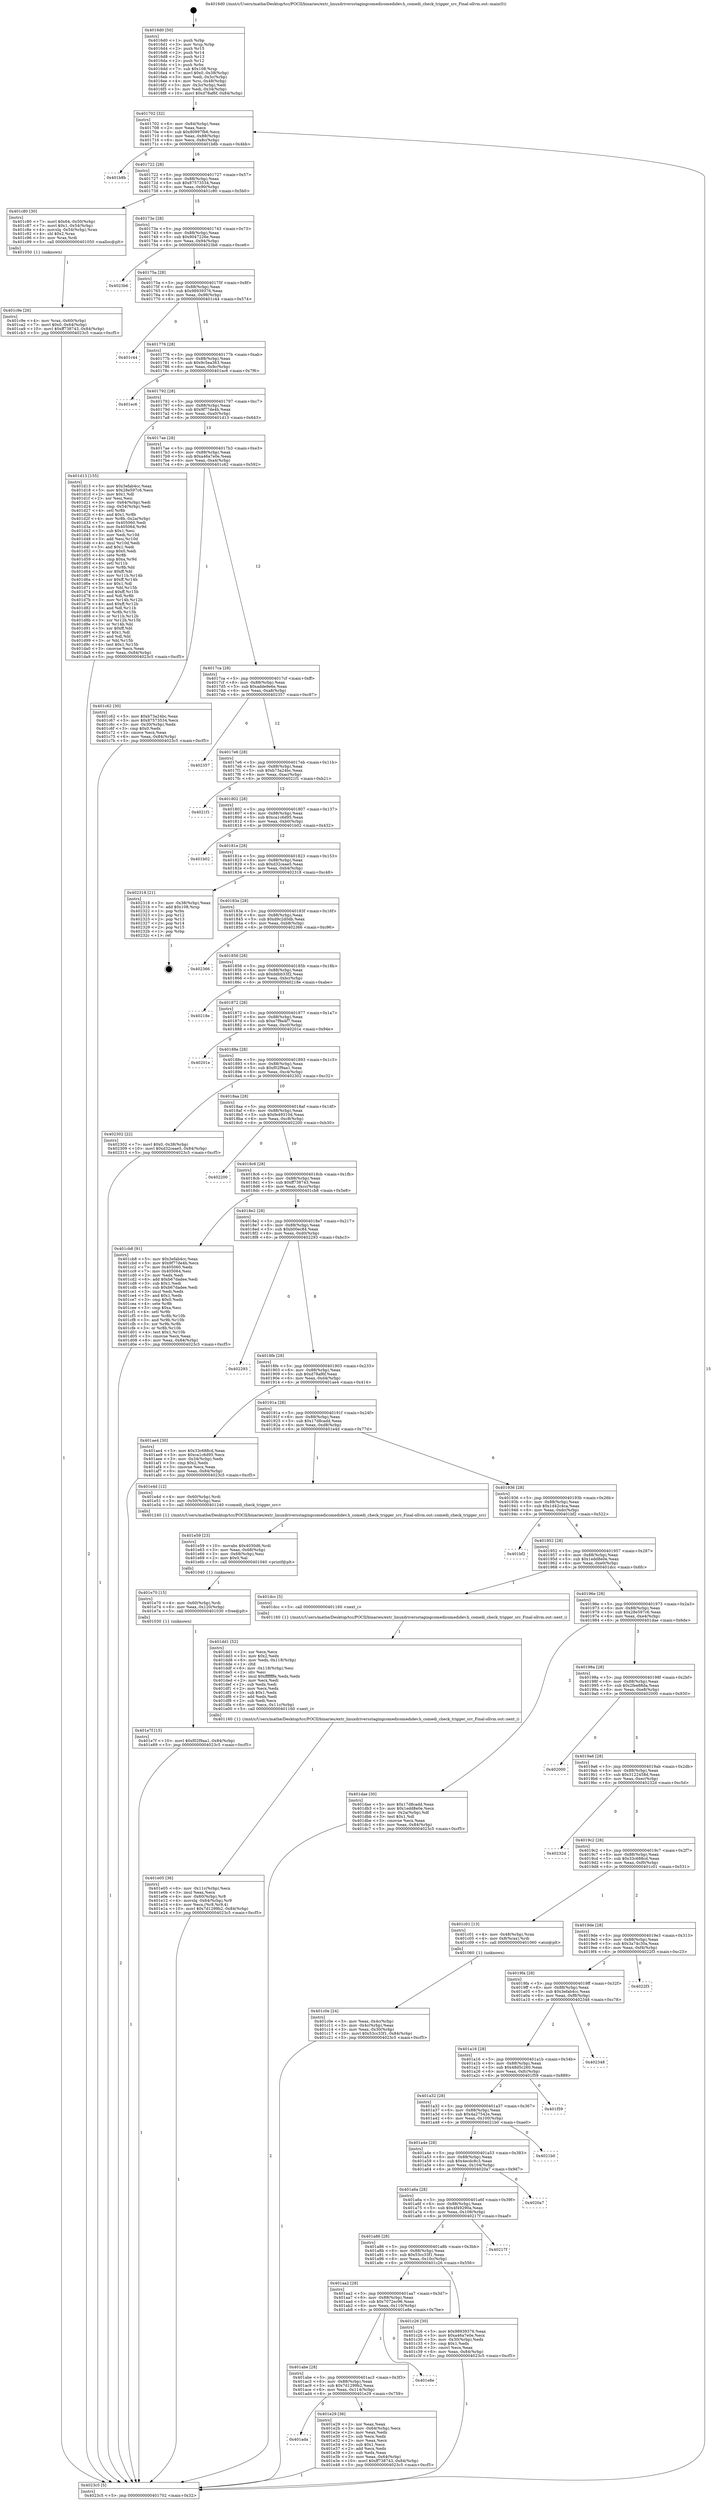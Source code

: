 digraph "0x4016d0" {
  label = "0x4016d0 (/mnt/c/Users/mathe/Desktop/tcc/POCII/binaries/extr_linuxdriversstagingcomedicomedidev.h_comedi_check_trigger_src_Final-ollvm.out::main(0))"
  labelloc = "t"
  node[shape=record]

  Entry [label="",width=0.3,height=0.3,shape=circle,fillcolor=black,style=filled]
  "0x401702" [label="{
     0x401702 [32]\l
     | [instrs]\l
     &nbsp;&nbsp;0x401702 \<+6\>: mov -0x84(%rbp),%eax\l
     &nbsp;&nbsp;0x401708 \<+2\>: mov %eax,%ecx\l
     &nbsp;&nbsp;0x40170a \<+6\>: sub $0x80997fb6,%ecx\l
     &nbsp;&nbsp;0x401710 \<+6\>: mov %eax,-0x88(%rbp)\l
     &nbsp;&nbsp;0x401716 \<+6\>: mov %ecx,-0x8c(%rbp)\l
     &nbsp;&nbsp;0x40171c \<+6\>: je 0000000000401b8b \<main+0x4bb\>\l
  }"]
  "0x401b8b" [label="{
     0x401b8b\l
  }", style=dashed]
  "0x401722" [label="{
     0x401722 [28]\l
     | [instrs]\l
     &nbsp;&nbsp;0x401722 \<+5\>: jmp 0000000000401727 \<main+0x57\>\l
     &nbsp;&nbsp;0x401727 \<+6\>: mov -0x88(%rbp),%eax\l
     &nbsp;&nbsp;0x40172d \<+5\>: sub $0x87573534,%eax\l
     &nbsp;&nbsp;0x401732 \<+6\>: mov %eax,-0x90(%rbp)\l
     &nbsp;&nbsp;0x401738 \<+6\>: je 0000000000401c80 \<main+0x5b0\>\l
  }"]
  Exit [label="",width=0.3,height=0.3,shape=circle,fillcolor=black,style=filled,peripheries=2]
  "0x401c80" [label="{
     0x401c80 [30]\l
     | [instrs]\l
     &nbsp;&nbsp;0x401c80 \<+7\>: movl $0x64,-0x50(%rbp)\l
     &nbsp;&nbsp;0x401c87 \<+7\>: movl $0x1,-0x54(%rbp)\l
     &nbsp;&nbsp;0x401c8e \<+4\>: movslq -0x54(%rbp),%rax\l
     &nbsp;&nbsp;0x401c92 \<+4\>: shl $0x2,%rax\l
     &nbsp;&nbsp;0x401c96 \<+3\>: mov %rax,%rdi\l
     &nbsp;&nbsp;0x401c99 \<+5\>: call 0000000000401050 \<malloc@plt\>\l
     | [calls]\l
     &nbsp;&nbsp;0x401050 \{1\} (unknown)\l
  }"]
  "0x40173e" [label="{
     0x40173e [28]\l
     | [instrs]\l
     &nbsp;&nbsp;0x40173e \<+5\>: jmp 0000000000401743 \<main+0x73\>\l
     &nbsp;&nbsp;0x401743 \<+6\>: mov -0x88(%rbp),%eax\l
     &nbsp;&nbsp;0x401749 \<+5\>: sub $0x9047226e,%eax\l
     &nbsp;&nbsp;0x40174e \<+6\>: mov %eax,-0x94(%rbp)\l
     &nbsp;&nbsp;0x401754 \<+6\>: je 00000000004023b6 \<main+0xce6\>\l
  }"]
  "0x401e7f" [label="{
     0x401e7f [15]\l
     | [instrs]\l
     &nbsp;&nbsp;0x401e7f \<+10\>: movl $0xf02f9aa1,-0x84(%rbp)\l
     &nbsp;&nbsp;0x401e89 \<+5\>: jmp 00000000004023c5 \<main+0xcf5\>\l
  }"]
  "0x4023b6" [label="{
     0x4023b6\l
  }", style=dashed]
  "0x40175a" [label="{
     0x40175a [28]\l
     | [instrs]\l
     &nbsp;&nbsp;0x40175a \<+5\>: jmp 000000000040175f \<main+0x8f\>\l
     &nbsp;&nbsp;0x40175f \<+6\>: mov -0x88(%rbp),%eax\l
     &nbsp;&nbsp;0x401765 \<+5\>: sub $0x98939376,%eax\l
     &nbsp;&nbsp;0x40176a \<+6\>: mov %eax,-0x98(%rbp)\l
     &nbsp;&nbsp;0x401770 \<+6\>: je 0000000000401c44 \<main+0x574\>\l
  }"]
  "0x401e70" [label="{
     0x401e70 [15]\l
     | [instrs]\l
     &nbsp;&nbsp;0x401e70 \<+4\>: mov -0x60(%rbp),%rdi\l
     &nbsp;&nbsp;0x401e74 \<+6\>: mov %eax,-0x120(%rbp)\l
     &nbsp;&nbsp;0x401e7a \<+5\>: call 0000000000401030 \<free@plt\>\l
     | [calls]\l
     &nbsp;&nbsp;0x401030 \{1\} (unknown)\l
  }"]
  "0x401c44" [label="{
     0x401c44\l
  }", style=dashed]
  "0x401776" [label="{
     0x401776 [28]\l
     | [instrs]\l
     &nbsp;&nbsp;0x401776 \<+5\>: jmp 000000000040177b \<main+0xab\>\l
     &nbsp;&nbsp;0x40177b \<+6\>: mov -0x88(%rbp),%eax\l
     &nbsp;&nbsp;0x401781 \<+5\>: sub $0x9c5ea363,%eax\l
     &nbsp;&nbsp;0x401786 \<+6\>: mov %eax,-0x9c(%rbp)\l
     &nbsp;&nbsp;0x40178c \<+6\>: je 0000000000401ec6 \<main+0x7f6\>\l
  }"]
  "0x401e59" [label="{
     0x401e59 [23]\l
     | [instrs]\l
     &nbsp;&nbsp;0x401e59 \<+10\>: movabs $0x4030d6,%rdi\l
     &nbsp;&nbsp;0x401e63 \<+3\>: mov %eax,-0x68(%rbp)\l
     &nbsp;&nbsp;0x401e66 \<+3\>: mov -0x68(%rbp),%esi\l
     &nbsp;&nbsp;0x401e69 \<+2\>: mov $0x0,%al\l
     &nbsp;&nbsp;0x401e6b \<+5\>: call 0000000000401040 \<printf@plt\>\l
     | [calls]\l
     &nbsp;&nbsp;0x401040 \{1\} (unknown)\l
  }"]
  "0x401ec6" [label="{
     0x401ec6\l
  }", style=dashed]
  "0x401792" [label="{
     0x401792 [28]\l
     | [instrs]\l
     &nbsp;&nbsp;0x401792 \<+5\>: jmp 0000000000401797 \<main+0xc7\>\l
     &nbsp;&nbsp;0x401797 \<+6\>: mov -0x88(%rbp),%eax\l
     &nbsp;&nbsp;0x40179d \<+5\>: sub $0x9f77de4b,%eax\l
     &nbsp;&nbsp;0x4017a2 \<+6\>: mov %eax,-0xa0(%rbp)\l
     &nbsp;&nbsp;0x4017a8 \<+6\>: je 0000000000401d13 \<main+0x643\>\l
  }"]
  "0x401ada" [label="{
     0x401ada\l
  }", style=dashed]
  "0x401d13" [label="{
     0x401d13 [155]\l
     | [instrs]\l
     &nbsp;&nbsp;0x401d13 \<+5\>: mov $0x3efab4cc,%eax\l
     &nbsp;&nbsp;0x401d18 \<+5\>: mov $0x28e597c6,%ecx\l
     &nbsp;&nbsp;0x401d1d \<+2\>: mov $0x1,%dl\l
     &nbsp;&nbsp;0x401d1f \<+2\>: xor %esi,%esi\l
     &nbsp;&nbsp;0x401d21 \<+3\>: mov -0x64(%rbp),%edi\l
     &nbsp;&nbsp;0x401d24 \<+3\>: cmp -0x54(%rbp),%edi\l
     &nbsp;&nbsp;0x401d27 \<+4\>: setl %r8b\l
     &nbsp;&nbsp;0x401d2b \<+4\>: and $0x1,%r8b\l
     &nbsp;&nbsp;0x401d2f \<+4\>: mov %r8b,-0x2a(%rbp)\l
     &nbsp;&nbsp;0x401d33 \<+7\>: mov 0x405060,%edi\l
     &nbsp;&nbsp;0x401d3a \<+8\>: mov 0x405064,%r9d\l
     &nbsp;&nbsp;0x401d42 \<+3\>: sub $0x1,%esi\l
     &nbsp;&nbsp;0x401d45 \<+3\>: mov %edi,%r10d\l
     &nbsp;&nbsp;0x401d48 \<+3\>: add %esi,%r10d\l
     &nbsp;&nbsp;0x401d4b \<+4\>: imul %r10d,%edi\l
     &nbsp;&nbsp;0x401d4f \<+3\>: and $0x1,%edi\l
     &nbsp;&nbsp;0x401d52 \<+3\>: cmp $0x0,%edi\l
     &nbsp;&nbsp;0x401d55 \<+4\>: sete %r8b\l
     &nbsp;&nbsp;0x401d59 \<+4\>: cmp $0xa,%r9d\l
     &nbsp;&nbsp;0x401d5d \<+4\>: setl %r11b\l
     &nbsp;&nbsp;0x401d61 \<+3\>: mov %r8b,%bl\l
     &nbsp;&nbsp;0x401d64 \<+3\>: xor $0xff,%bl\l
     &nbsp;&nbsp;0x401d67 \<+3\>: mov %r11b,%r14b\l
     &nbsp;&nbsp;0x401d6a \<+4\>: xor $0xff,%r14b\l
     &nbsp;&nbsp;0x401d6e \<+3\>: xor $0x1,%dl\l
     &nbsp;&nbsp;0x401d71 \<+3\>: mov %bl,%r15b\l
     &nbsp;&nbsp;0x401d74 \<+4\>: and $0xff,%r15b\l
     &nbsp;&nbsp;0x401d78 \<+3\>: and %dl,%r8b\l
     &nbsp;&nbsp;0x401d7b \<+3\>: mov %r14b,%r12b\l
     &nbsp;&nbsp;0x401d7e \<+4\>: and $0xff,%r12b\l
     &nbsp;&nbsp;0x401d82 \<+3\>: and %dl,%r11b\l
     &nbsp;&nbsp;0x401d85 \<+3\>: or %r8b,%r15b\l
     &nbsp;&nbsp;0x401d88 \<+3\>: or %r11b,%r12b\l
     &nbsp;&nbsp;0x401d8b \<+3\>: xor %r12b,%r15b\l
     &nbsp;&nbsp;0x401d8e \<+3\>: or %r14b,%bl\l
     &nbsp;&nbsp;0x401d91 \<+3\>: xor $0xff,%bl\l
     &nbsp;&nbsp;0x401d94 \<+3\>: or $0x1,%dl\l
     &nbsp;&nbsp;0x401d97 \<+2\>: and %dl,%bl\l
     &nbsp;&nbsp;0x401d99 \<+3\>: or %bl,%r15b\l
     &nbsp;&nbsp;0x401d9c \<+4\>: test $0x1,%r15b\l
     &nbsp;&nbsp;0x401da0 \<+3\>: cmovne %ecx,%eax\l
     &nbsp;&nbsp;0x401da3 \<+6\>: mov %eax,-0x84(%rbp)\l
     &nbsp;&nbsp;0x401da9 \<+5\>: jmp 00000000004023c5 \<main+0xcf5\>\l
  }"]
  "0x4017ae" [label="{
     0x4017ae [28]\l
     | [instrs]\l
     &nbsp;&nbsp;0x4017ae \<+5\>: jmp 00000000004017b3 \<main+0xe3\>\l
     &nbsp;&nbsp;0x4017b3 \<+6\>: mov -0x88(%rbp),%eax\l
     &nbsp;&nbsp;0x4017b9 \<+5\>: sub $0xa46a7e0e,%eax\l
     &nbsp;&nbsp;0x4017be \<+6\>: mov %eax,-0xa4(%rbp)\l
     &nbsp;&nbsp;0x4017c4 \<+6\>: je 0000000000401c62 \<main+0x592\>\l
  }"]
  "0x401e29" [label="{
     0x401e29 [36]\l
     | [instrs]\l
     &nbsp;&nbsp;0x401e29 \<+2\>: xor %eax,%eax\l
     &nbsp;&nbsp;0x401e2b \<+3\>: mov -0x64(%rbp),%ecx\l
     &nbsp;&nbsp;0x401e2e \<+2\>: mov %eax,%edx\l
     &nbsp;&nbsp;0x401e30 \<+2\>: sub %ecx,%edx\l
     &nbsp;&nbsp;0x401e32 \<+2\>: mov %eax,%ecx\l
     &nbsp;&nbsp;0x401e34 \<+3\>: sub $0x1,%ecx\l
     &nbsp;&nbsp;0x401e37 \<+2\>: add %ecx,%edx\l
     &nbsp;&nbsp;0x401e39 \<+2\>: sub %edx,%eax\l
     &nbsp;&nbsp;0x401e3b \<+3\>: mov %eax,-0x64(%rbp)\l
     &nbsp;&nbsp;0x401e3e \<+10\>: movl $0xff738743,-0x84(%rbp)\l
     &nbsp;&nbsp;0x401e48 \<+5\>: jmp 00000000004023c5 \<main+0xcf5\>\l
  }"]
  "0x401c62" [label="{
     0x401c62 [30]\l
     | [instrs]\l
     &nbsp;&nbsp;0x401c62 \<+5\>: mov $0xb73a24bc,%eax\l
     &nbsp;&nbsp;0x401c67 \<+5\>: mov $0x87573534,%ecx\l
     &nbsp;&nbsp;0x401c6c \<+3\>: mov -0x30(%rbp),%edx\l
     &nbsp;&nbsp;0x401c6f \<+3\>: cmp $0x0,%edx\l
     &nbsp;&nbsp;0x401c72 \<+3\>: cmove %ecx,%eax\l
     &nbsp;&nbsp;0x401c75 \<+6\>: mov %eax,-0x84(%rbp)\l
     &nbsp;&nbsp;0x401c7b \<+5\>: jmp 00000000004023c5 \<main+0xcf5\>\l
  }"]
  "0x4017ca" [label="{
     0x4017ca [28]\l
     | [instrs]\l
     &nbsp;&nbsp;0x4017ca \<+5\>: jmp 00000000004017cf \<main+0xff\>\l
     &nbsp;&nbsp;0x4017cf \<+6\>: mov -0x88(%rbp),%eax\l
     &nbsp;&nbsp;0x4017d5 \<+5\>: sub $0xadde9e6e,%eax\l
     &nbsp;&nbsp;0x4017da \<+6\>: mov %eax,-0xa8(%rbp)\l
     &nbsp;&nbsp;0x4017e0 \<+6\>: je 0000000000402357 \<main+0xc87\>\l
  }"]
  "0x401abe" [label="{
     0x401abe [28]\l
     | [instrs]\l
     &nbsp;&nbsp;0x401abe \<+5\>: jmp 0000000000401ac3 \<main+0x3f3\>\l
     &nbsp;&nbsp;0x401ac3 \<+6\>: mov -0x88(%rbp),%eax\l
     &nbsp;&nbsp;0x401ac9 \<+5\>: sub $0x7d1299b2,%eax\l
     &nbsp;&nbsp;0x401ace \<+6\>: mov %eax,-0x114(%rbp)\l
     &nbsp;&nbsp;0x401ad4 \<+6\>: je 0000000000401e29 \<main+0x759\>\l
  }"]
  "0x402357" [label="{
     0x402357\l
  }", style=dashed]
  "0x4017e6" [label="{
     0x4017e6 [28]\l
     | [instrs]\l
     &nbsp;&nbsp;0x4017e6 \<+5\>: jmp 00000000004017eb \<main+0x11b\>\l
     &nbsp;&nbsp;0x4017eb \<+6\>: mov -0x88(%rbp),%eax\l
     &nbsp;&nbsp;0x4017f1 \<+5\>: sub $0xb73a24bc,%eax\l
     &nbsp;&nbsp;0x4017f6 \<+6\>: mov %eax,-0xac(%rbp)\l
     &nbsp;&nbsp;0x4017fc \<+6\>: je 00000000004021f1 \<main+0xb21\>\l
  }"]
  "0x401e8e" [label="{
     0x401e8e\l
  }", style=dashed]
  "0x4021f1" [label="{
     0x4021f1\l
  }", style=dashed]
  "0x401802" [label="{
     0x401802 [28]\l
     | [instrs]\l
     &nbsp;&nbsp;0x401802 \<+5\>: jmp 0000000000401807 \<main+0x137\>\l
     &nbsp;&nbsp;0x401807 \<+6\>: mov -0x88(%rbp),%eax\l
     &nbsp;&nbsp;0x40180d \<+5\>: sub $0xca1c6d95,%eax\l
     &nbsp;&nbsp;0x401812 \<+6\>: mov %eax,-0xb0(%rbp)\l
     &nbsp;&nbsp;0x401818 \<+6\>: je 0000000000401b02 \<main+0x432\>\l
  }"]
  "0x401e05" [label="{
     0x401e05 [36]\l
     | [instrs]\l
     &nbsp;&nbsp;0x401e05 \<+6\>: mov -0x11c(%rbp),%ecx\l
     &nbsp;&nbsp;0x401e0b \<+3\>: imul %eax,%ecx\l
     &nbsp;&nbsp;0x401e0e \<+4\>: mov -0x60(%rbp),%r8\l
     &nbsp;&nbsp;0x401e12 \<+4\>: movslq -0x64(%rbp),%r9\l
     &nbsp;&nbsp;0x401e16 \<+4\>: mov %ecx,(%r8,%r9,4)\l
     &nbsp;&nbsp;0x401e1a \<+10\>: movl $0x7d1299b2,-0x84(%rbp)\l
     &nbsp;&nbsp;0x401e24 \<+5\>: jmp 00000000004023c5 \<main+0xcf5\>\l
  }"]
  "0x401b02" [label="{
     0x401b02\l
  }", style=dashed]
  "0x40181e" [label="{
     0x40181e [28]\l
     | [instrs]\l
     &nbsp;&nbsp;0x40181e \<+5\>: jmp 0000000000401823 \<main+0x153\>\l
     &nbsp;&nbsp;0x401823 \<+6\>: mov -0x88(%rbp),%eax\l
     &nbsp;&nbsp;0x401829 \<+5\>: sub $0xd32ceae5,%eax\l
     &nbsp;&nbsp;0x40182e \<+6\>: mov %eax,-0xb4(%rbp)\l
     &nbsp;&nbsp;0x401834 \<+6\>: je 0000000000402318 \<main+0xc48\>\l
  }"]
  "0x401dd1" [label="{
     0x401dd1 [52]\l
     | [instrs]\l
     &nbsp;&nbsp;0x401dd1 \<+2\>: xor %ecx,%ecx\l
     &nbsp;&nbsp;0x401dd3 \<+5\>: mov $0x2,%edx\l
     &nbsp;&nbsp;0x401dd8 \<+6\>: mov %edx,-0x118(%rbp)\l
     &nbsp;&nbsp;0x401dde \<+1\>: cltd\l
     &nbsp;&nbsp;0x401ddf \<+6\>: mov -0x118(%rbp),%esi\l
     &nbsp;&nbsp;0x401de5 \<+2\>: idiv %esi\l
     &nbsp;&nbsp;0x401de7 \<+6\>: imul $0xfffffffe,%edx,%edx\l
     &nbsp;&nbsp;0x401ded \<+2\>: mov %ecx,%edi\l
     &nbsp;&nbsp;0x401def \<+2\>: sub %edx,%edi\l
     &nbsp;&nbsp;0x401df1 \<+2\>: mov %ecx,%edx\l
     &nbsp;&nbsp;0x401df3 \<+3\>: sub $0x1,%edx\l
     &nbsp;&nbsp;0x401df6 \<+2\>: add %edx,%edi\l
     &nbsp;&nbsp;0x401df8 \<+2\>: sub %edi,%ecx\l
     &nbsp;&nbsp;0x401dfa \<+6\>: mov %ecx,-0x11c(%rbp)\l
     &nbsp;&nbsp;0x401e00 \<+5\>: call 0000000000401160 \<next_i\>\l
     | [calls]\l
     &nbsp;&nbsp;0x401160 \{1\} (/mnt/c/Users/mathe/Desktop/tcc/POCII/binaries/extr_linuxdriversstagingcomedicomedidev.h_comedi_check_trigger_src_Final-ollvm.out::next_i)\l
  }"]
  "0x402318" [label="{
     0x402318 [21]\l
     | [instrs]\l
     &nbsp;&nbsp;0x402318 \<+3\>: mov -0x38(%rbp),%eax\l
     &nbsp;&nbsp;0x40231b \<+7\>: add $0x108,%rsp\l
     &nbsp;&nbsp;0x402322 \<+1\>: pop %rbx\l
     &nbsp;&nbsp;0x402323 \<+2\>: pop %r12\l
     &nbsp;&nbsp;0x402325 \<+2\>: pop %r13\l
     &nbsp;&nbsp;0x402327 \<+2\>: pop %r14\l
     &nbsp;&nbsp;0x402329 \<+2\>: pop %r15\l
     &nbsp;&nbsp;0x40232b \<+1\>: pop %rbp\l
     &nbsp;&nbsp;0x40232c \<+1\>: ret\l
  }"]
  "0x40183a" [label="{
     0x40183a [28]\l
     | [instrs]\l
     &nbsp;&nbsp;0x40183a \<+5\>: jmp 000000000040183f \<main+0x16f\>\l
     &nbsp;&nbsp;0x40183f \<+6\>: mov -0x88(%rbp),%eax\l
     &nbsp;&nbsp;0x401845 \<+5\>: sub $0xd9c2d0db,%eax\l
     &nbsp;&nbsp;0x40184a \<+6\>: mov %eax,-0xb8(%rbp)\l
     &nbsp;&nbsp;0x401850 \<+6\>: je 0000000000402366 \<main+0xc96\>\l
  }"]
  "0x401c9e" [label="{
     0x401c9e [26]\l
     | [instrs]\l
     &nbsp;&nbsp;0x401c9e \<+4\>: mov %rax,-0x60(%rbp)\l
     &nbsp;&nbsp;0x401ca2 \<+7\>: movl $0x0,-0x64(%rbp)\l
     &nbsp;&nbsp;0x401ca9 \<+10\>: movl $0xff738743,-0x84(%rbp)\l
     &nbsp;&nbsp;0x401cb3 \<+5\>: jmp 00000000004023c5 \<main+0xcf5\>\l
  }"]
  "0x402366" [label="{
     0x402366\l
  }", style=dashed]
  "0x401856" [label="{
     0x401856 [28]\l
     | [instrs]\l
     &nbsp;&nbsp;0x401856 \<+5\>: jmp 000000000040185b \<main+0x18b\>\l
     &nbsp;&nbsp;0x40185b \<+6\>: mov -0x88(%rbp),%eax\l
     &nbsp;&nbsp;0x401861 \<+5\>: sub $0xddbb33f2,%eax\l
     &nbsp;&nbsp;0x401866 \<+6\>: mov %eax,-0xbc(%rbp)\l
     &nbsp;&nbsp;0x40186c \<+6\>: je 000000000040218e \<main+0xabe\>\l
  }"]
  "0x401aa2" [label="{
     0x401aa2 [28]\l
     | [instrs]\l
     &nbsp;&nbsp;0x401aa2 \<+5\>: jmp 0000000000401aa7 \<main+0x3d7\>\l
     &nbsp;&nbsp;0x401aa7 \<+6\>: mov -0x88(%rbp),%eax\l
     &nbsp;&nbsp;0x401aad \<+5\>: sub $0x7072ec96,%eax\l
     &nbsp;&nbsp;0x401ab2 \<+6\>: mov %eax,-0x110(%rbp)\l
     &nbsp;&nbsp;0x401ab8 \<+6\>: je 0000000000401e8e \<main+0x7be\>\l
  }"]
  "0x40218e" [label="{
     0x40218e\l
  }", style=dashed]
  "0x401872" [label="{
     0x401872 [28]\l
     | [instrs]\l
     &nbsp;&nbsp;0x401872 \<+5\>: jmp 0000000000401877 \<main+0x1a7\>\l
     &nbsp;&nbsp;0x401877 \<+6\>: mov -0x88(%rbp),%eax\l
     &nbsp;&nbsp;0x40187d \<+5\>: sub $0xe7f9a4f7,%eax\l
     &nbsp;&nbsp;0x401882 \<+6\>: mov %eax,-0xc0(%rbp)\l
     &nbsp;&nbsp;0x401888 \<+6\>: je 000000000040201e \<main+0x94e\>\l
  }"]
  "0x401c26" [label="{
     0x401c26 [30]\l
     | [instrs]\l
     &nbsp;&nbsp;0x401c26 \<+5\>: mov $0x98939376,%eax\l
     &nbsp;&nbsp;0x401c2b \<+5\>: mov $0xa46a7e0e,%ecx\l
     &nbsp;&nbsp;0x401c30 \<+3\>: mov -0x30(%rbp),%edx\l
     &nbsp;&nbsp;0x401c33 \<+3\>: cmp $0x1,%edx\l
     &nbsp;&nbsp;0x401c36 \<+3\>: cmovl %ecx,%eax\l
     &nbsp;&nbsp;0x401c39 \<+6\>: mov %eax,-0x84(%rbp)\l
     &nbsp;&nbsp;0x401c3f \<+5\>: jmp 00000000004023c5 \<main+0xcf5\>\l
  }"]
  "0x40201e" [label="{
     0x40201e\l
  }", style=dashed]
  "0x40188e" [label="{
     0x40188e [28]\l
     | [instrs]\l
     &nbsp;&nbsp;0x40188e \<+5\>: jmp 0000000000401893 \<main+0x1c3\>\l
     &nbsp;&nbsp;0x401893 \<+6\>: mov -0x88(%rbp),%eax\l
     &nbsp;&nbsp;0x401899 \<+5\>: sub $0xf02f9aa1,%eax\l
     &nbsp;&nbsp;0x40189e \<+6\>: mov %eax,-0xc4(%rbp)\l
     &nbsp;&nbsp;0x4018a4 \<+6\>: je 0000000000402302 \<main+0xc32\>\l
  }"]
  "0x401a86" [label="{
     0x401a86 [28]\l
     | [instrs]\l
     &nbsp;&nbsp;0x401a86 \<+5\>: jmp 0000000000401a8b \<main+0x3bb\>\l
     &nbsp;&nbsp;0x401a8b \<+6\>: mov -0x88(%rbp),%eax\l
     &nbsp;&nbsp;0x401a91 \<+5\>: sub $0x53cc33f1,%eax\l
     &nbsp;&nbsp;0x401a96 \<+6\>: mov %eax,-0x10c(%rbp)\l
     &nbsp;&nbsp;0x401a9c \<+6\>: je 0000000000401c26 \<main+0x556\>\l
  }"]
  "0x402302" [label="{
     0x402302 [22]\l
     | [instrs]\l
     &nbsp;&nbsp;0x402302 \<+7\>: movl $0x0,-0x38(%rbp)\l
     &nbsp;&nbsp;0x402309 \<+10\>: movl $0xd32ceae5,-0x84(%rbp)\l
     &nbsp;&nbsp;0x402313 \<+5\>: jmp 00000000004023c5 \<main+0xcf5\>\l
  }"]
  "0x4018aa" [label="{
     0x4018aa [28]\l
     | [instrs]\l
     &nbsp;&nbsp;0x4018aa \<+5\>: jmp 00000000004018af \<main+0x1df\>\l
     &nbsp;&nbsp;0x4018af \<+6\>: mov -0x88(%rbp),%eax\l
     &nbsp;&nbsp;0x4018b5 \<+5\>: sub $0xfe49310d,%eax\l
     &nbsp;&nbsp;0x4018ba \<+6\>: mov %eax,-0xc8(%rbp)\l
     &nbsp;&nbsp;0x4018c0 \<+6\>: je 0000000000402200 \<main+0xb30\>\l
  }"]
  "0x40217f" [label="{
     0x40217f\l
  }", style=dashed]
  "0x402200" [label="{
     0x402200\l
  }", style=dashed]
  "0x4018c6" [label="{
     0x4018c6 [28]\l
     | [instrs]\l
     &nbsp;&nbsp;0x4018c6 \<+5\>: jmp 00000000004018cb \<main+0x1fb\>\l
     &nbsp;&nbsp;0x4018cb \<+6\>: mov -0x88(%rbp),%eax\l
     &nbsp;&nbsp;0x4018d1 \<+5\>: sub $0xff738743,%eax\l
     &nbsp;&nbsp;0x4018d6 \<+6\>: mov %eax,-0xcc(%rbp)\l
     &nbsp;&nbsp;0x4018dc \<+6\>: je 0000000000401cb8 \<main+0x5e8\>\l
  }"]
  "0x401a6a" [label="{
     0x401a6a [28]\l
     | [instrs]\l
     &nbsp;&nbsp;0x401a6a \<+5\>: jmp 0000000000401a6f \<main+0x39f\>\l
     &nbsp;&nbsp;0x401a6f \<+6\>: mov -0x88(%rbp),%eax\l
     &nbsp;&nbsp;0x401a75 \<+5\>: sub $0x4f49290a,%eax\l
     &nbsp;&nbsp;0x401a7a \<+6\>: mov %eax,-0x108(%rbp)\l
     &nbsp;&nbsp;0x401a80 \<+6\>: je 000000000040217f \<main+0xaaf\>\l
  }"]
  "0x401cb8" [label="{
     0x401cb8 [91]\l
     | [instrs]\l
     &nbsp;&nbsp;0x401cb8 \<+5\>: mov $0x3efab4cc,%eax\l
     &nbsp;&nbsp;0x401cbd \<+5\>: mov $0x9f77de4b,%ecx\l
     &nbsp;&nbsp;0x401cc2 \<+7\>: mov 0x405060,%edx\l
     &nbsp;&nbsp;0x401cc9 \<+7\>: mov 0x405064,%esi\l
     &nbsp;&nbsp;0x401cd0 \<+2\>: mov %edx,%edi\l
     &nbsp;&nbsp;0x401cd2 \<+6\>: add $0xb67dadee,%edi\l
     &nbsp;&nbsp;0x401cd8 \<+3\>: sub $0x1,%edi\l
     &nbsp;&nbsp;0x401cdb \<+6\>: sub $0xb67dadee,%edi\l
     &nbsp;&nbsp;0x401ce1 \<+3\>: imul %edi,%edx\l
     &nbsp;&nbsp;0x401ce4 \<+3\>: and $0x1,%edx\l
     &nbsp;&nbsp;0x401ce7 \<+3\>: cmp $0x0,%edx\l
     &nbsp;&nbsp;0x401cea \<+4\>: sete %r8b\l
     &nbsp;&nbsp;0x401cee \<+3\>: cmp $0xa,%esi\l
     &nbsp;&nbsp;0x401cf1 \<+4\>: setl %r9b\l
     &nbsp;&nbsp;0x401cf5 \<+3\>: mov %r8b,%r10b\l
     &nbsp;&nbsp;0x401cf8 \<+3\>: and %r9b,%r10b\l
     &nbsp;&nbsp;0x401cfb \<+3\>: xor %r9b,%r8b\l
     &nbsp;&nbsp;0x401cfe \<+3\>: or %r8b,%r10b\l
     &nbsp;&nbsp;0x401d01 \<+4\>: test $0x1,%r10b\l
     &nbsp;&nbsp;0x401d05 \<+3\>: cmovne %ecx,%eax\l
     &nbsp;&nbsp;0x401d08 \<+6\>: mov %eax,-0x84(%rbp)\l
     &nbsp;&nbsp;0x401d0e \<+5\>: jmp 00000000004023c5 \<main+0xcf5\>\l
  }"]
  "0x4018e2" [label="{
     0x4018e2 [28]\l
     | [instrs]\l
     &nbsp;&nbsp;0x4018e2 \<+5\>: jmp 00000000004018e7 \<main+0x217\>\l
     &nbsp;&nbsp;0x4018e7 \<+6\>: mov -0x88(%rbp),%eax\l
     &nbsp;&nbsp;0x4018ed \<+5\>: sub $0xb00ec84,%eax\l
     &nbsp;&nbsp;0x4018f2 \<+6\>: mov %eax,-0xd0(%rbp)\l
     &nbsp;&nbsp;0x4018f8 \<+6\>: je 0000000000402293 \<main+0xbc3\>\l
  }"]
  "0x4020a7" [label="{
     0x4020a7\l
  }", style=dashed]
  "0x402293" [label="{
     0x402293\l
  }", style=dashed]
  "0x4018fe" [label="{
     0x4018fe [28]\l
     | [instrs]\l
     &nbsp;&nbsp;0x4018fe \<+5\>: jmp 0000000000401903 \<main+0x233\>\l
     &nbsp;&nbsp;0x401903 \<+6\>: mov -0x88(%rbp),%eax\l
     &nbsp;&nbsp;0x401909 \<+5\>: sub $0xd78af6f,%eax\l
     &nbsp;&nbsp;0x40190e \<+6\>: mov %eax,-0xd4(%rbp)\l
     &nbsp;&nbsp;0x401914 \<+6\>: je 0000000000401ae4 \<main+0x414\>\l
  }"]
  "0x401a4e" [label="{
     0x401a4e [28]\l
     | [instrs]\l
     &nbsp;&nbsp;0x401a4e \<+5\>: jmp 0000000000401a53 \<main+0x383\>\l
     &nbsp;&nbsp;0x401a53 \<+6\>: mov -0x88(%rbp),%eax\l
     &nbsp;&nbsp;0x401a59 \<+5\>: sub $0x4ecdc8c3,%eax\l
     &nbsp;&nbsp;0x401a5e \<+6\>: mov %eax,-0x104(%rbp)\l
     &nbsp;&nbsp;0x401a64 \<+6\>: je 00000000004020a7 \<main+0x9d7\>\l
  }"]
  "0x401ae4" [label="{
     0x401ae4 [30]\l
     | [instrs]\l
     &nbsp;&nbsp;0x401ae4 \<+5\>: mov $0x33c688cd,%eax\l
     &nbsp;&nbsp;0x401ae9 \<+5\>: mov $0xca1c6d95,%ecx\l
     &nbsp;&nbsp;0x401aee \<+3\>: mov -0x34(%rbp),%edx\l
     &nbsp;&nbsp;0x401af1 \<+3\>: cmp $0x2,%edx\l
     &nbsp;&nbsp;0x401af4 \<+3\>: cmovne %ecx,%eax\l
     &nbsp;&nbsp;0x401af7 \<+6\>: mov %eax,-0x84(%rbp)\l
     &nbsp;&nbsp;0x401afd \<+5\>: jmp 00000000004023c5 \<main+0xcf5\>\l
  }"]
  "0x40191a" [label="{
     0x40191a [28]\l
     | [instrs]\l
     &nbsp;&nbsp;0x40191a \<+5\>: jmp 000000000040191f \<main+0x24f\>\l
     &nbsp;&nbsp;0x40191f \<+6\>: mov -0x88(%rbp),%eax\l
     &nbsp;&nbsp;0x401925 \<+5\>: sub $0x17d8cadd,%eax\l
     &nbsp;&nbsp;0x40192a \<+6\>: mov %eax,-0xd8(%rbp)\l
     &nbsp;&nbsp;0x401930 \<+6\>: je 0000000000401e4d \<main+0x77d\>\l
  }"]
  "0x4023c5" [label="{
     0x4023c5 [5]\l
     | [instrs]\l
     &nbsp;&nbsp;0x4023c5 \<+5\>: jmp 0000000000401702 \<main+0x32\>\l
  }"]
  "0x4016d0" [label="{
     0x4016d0 [50]\l
     | [instrs]\l
     &nbsp;&nbsp;0x4016d0 \<+1\>: push %rbp\l
     &nbsp;&nbsp;0x4016d1 \<+3\>: mov %rsp,%rbp\l
     &nbsp;&nbsp;0x4016d4 \<+2\>: push %r15\l
     &nbsp;&nbsp;0x4016d6 \<+2\>: push %r14\l
     &nbsp;&nbsp;0x4016d8 \<+2\>: push %r13\l
     &nbsp;&nbsp;0x4016da \<+2\>: push %r12\l
     &nbsp;&nbsp;0x4016dc \<+1\>: push %rbx\l
     &nbsp;&nbsp;0x4016dd \<+7\>: sub $0x108,%rsp\l
     &nbsp;&nbsp;0x4016e4 \<+7\>: movl $0x0,-0x38(%rbp)\l
     &nbsp;&nbsp;0x4016eb \<+3\>: mov %edi,-0x3c(%rbp)\l
     &nbsp;&nbsp;0x4016ee \<+4\>: mov %rsi,-0x48(%rbp)\l
     &nbsp;&nbsp;0x4016f2 \<+3\>: mov -0x3c(%rbp),%edi\l
     &nbsp;&nbsp;0x4016f5 \<+3\>: mov %edi,-0x34(%rbp)\l
     &nbsp;&nbsp;0x4016f8 \<+10\>: movl $0xd78af6f,-0x84(%rbp)\l
  }"]
  "0x4021b0" [label="{
     0x4021b0\l
  }", style=dashed]
  "0x401e4d" [label="{
     0x401e4d [12]\l
     | [instrs]\l
     &nbsp;&nbsp;0x401e4d \<+4\>: mov -0x60(%rbp),%rdi\l
     &nbsp;&nbsp;0x401e51 \<+3\>: mov -0x50(%rbp),%esi\l
     &nbsp;&nbsp;0x401e54 \<+5\>: call 0000000000401240 \<comedi_check_trigger_src\>\l
     | [calls]\l
     &nbsp;&nbsp;0x401240 \{1\} (/mnt/c/Users/mathe/Desktop/tcc/POCII/binaries/extr_linuxdriversstagingcomedicomedidev.h_comedi_check_trigger_src_Final-ollvm.out::comedi_check_trigger_src)\l
  }"]
  "0x401936" [label="{
     0x401936 [28]\l
     | [instrs]\l
     &nbsp;&nbsp;0x401936 \<+5\>: jmp 000000000040193b \<main+0x26b\>\l
     &nbsp;&nbsp;0x40193b \<+6\>: mov -0x88(%rbp),%eax\l
     &nbsp;&nbsp;0x401941 \<+5\>: sub $0x1d42c4ca,%eax\l
     &nbsp;&nbsp;0x401946 \<+6\>: mov %eax,-0xdc(%rbp)\l
     &nbsp;&nbsp;0x40194c \<+6\>: je 0000000000401bf2 \<main+0x522\>\l
  }"]
  "0x401a32" [label="{
     0x401a32 [28]\l
     | [instrs]\l
     &nbsp;&nbsp;0x401a32 \<+5\>: jmp 0000000000401a37 \<main+0x367\>\l
     &nbsp;&nbsp;0x401a37 \<+6\>: mov -0x88(%rbp),%eax\l
     &nbsp;&nbsp;0x401a3d \<+5\>: sub $0x4a27542e,%eax\l
     &nbsp;&nbsp;0x401a42 \<+6\>: mov %eax,-0x100(%rbp)\l
     &nbsp;&nbsp;0x401a48 \<+6\>: je 00000000004021b0 \<main+0xae0\>\l
  }"]
  "0x401bf2" [label="{
     0x401bf2\l
  }", style=dashed]
  "0x401952" [label="{
     0x401952 [28]\l
     | [instrs]\l
     &nbsp;&nbsp;0x401952 \<+5\>: jmp 0000000000401957 \<main+0x287\>\l
     &nbsp;&nbsp;0x401957 \<+6\>: mov -0x88(%rbp),%eax\l
     &nbsp;&nbsp;0x40195d \<+5\>: sub $0x1edd8e0e,%eax\l
     &nbsp;&nbsp;0x401962 \<+6\>: mov %eax,-0xe0(%rbp)\l
     &nbsp;&nbsp;0x401968 \<+6\>: je 0000000000401dcc \<main+0x6fc\>\l
  }"]
  "0x401f59" [label="{
     0x401f59\l
  }", style=dashed]
  "0x401dcc" [label="{
     0x401dcc [5]\l
     | [instrs]\l
     &nbsp;&nbsp;0x401dcc \<+5\>: call 0000000000401160 \<next_i\>\l
     | [calls]\l
     &nbsp;&nbsp;0x401160 \{1\} (/mnt/c/Users/mathe/Desktop/tcc/POCII/binaries/extr_linuxdriversstagingcomedicomedidev.h_comedi_check_trigger_src_Final-ollvm.out::next_i)\l
  }"]
  "0x40196e" [label="{
     0x40196e [28]\l
     | [instrs]\l
     &nbsp;&nbsp;0x40196e \<+5\>: jmp 0000000000401973 \<main+0x2a3\>\l
     &nbsp;&nbsp;0x401973 \<+6\>: mov -0x88(%rbp),%eax\l
     &nbsp;&nbsp;0x401979 \<+5\>: sub $0x28e597c6,%eax\l
     &nbsp;&nbsp;0x40197e \<+6\>: mov %eax,-0xe4(%rbp)\l
     &nbsp;&nbsp;0x401984 \<+6\>: je 0000000000401dae \<main+0x6de\>\l
  }"]
  "0x401a16" [label="{
     0x401a16 [28]\l
     | [instrs]\l
     &nbsp;&nbsp;0x401a16 \<+5\>: jmp 0000000000401a1b \<main+0x34b\>\l
     &nbsp;&nbsp;0x401a1b \<+6\>: mov -0x88(%rbp),%eax\l
     &nbsp;&nbsp;0x401a21 \<+5\>: sub $0x48d5c260,%eax\l
     &nbsp;&nbsp;0x401a26 \<+6\>: mov %eax,-0xfc(%rbp)\l
     &nbsp;&nbsp;0x401a2c \<+6\>: je 0000000000401f59 \<main+0x889\>\l
  }"]
  "0x401dae" [label="{
     0x401dae [30]\l
     | [instrs]\l
     &nbsp;&nbsp;0x401dae \<+5\>: mov $0x17d8cadd,%eax\l
     &nbsp;&nbsp;0x401db3 \<+5\>: mov $0x1edd8e0e,%ecx\l
     &nbsp;&nbsp;0x401db8 \<+3\>: mov -0x2a(%rbp),%dl\l
     &nbsp;&nbsp;0x401dbb \<+3\>: test $0x1,%dl\l
     &nbsp;&nbsp;0x401dbe \<+3\>: cmovne %ecx,%eax\l
     &nbsp;&nbsp;0x401dc1 \<+6\>: mov %eax,-0x84(%rbp)\l
     &nbsp;&nbsp;0x401dc7 \<+5\>: jmp 00000000004023c5 \<main+0xcf5\>\l
  }"]
  "0x40198a" [label="{
     0x40198a [28]\l
     | [instrs]\l
     &nbsp;&nbsp;0x40198a \<+5\>: jmp 000000000040198f \<main+0x2bf\>\l
     &nbsp;&nbsp;0x40198f \<+6\>: mov -0x88(%rbp),%eax\l
     &nbsp;&nbsp;0x401995 \<+5\>: sub $0x2fee88da,%eax\l
     &nbsp;&nbsp;0x40199a \<+6\>: mov %eax,-0xe8(%rbp)\l
     &nbsp;&nbsp;0x4019a0 \<+6\>: je 0000000000402000 \<main+0x930\>\l
  }"]
  "0x402348" [label="{
     0x402348\l
  }", style=dashed]
  "0x402000" [label="{
     0x402000\l
  }", style=dashed]
  "0x4019a6" [label="{
     0x4019a6 [28]\l
     | [instrs]\l
     &nbsp;&nbsp;0x4019a6 \<+5\>: jmp 00000000004019ab \<main+0x2db\>\l
     &nbsp;&nbsp;0x4019ab \<+6\>: mov -0x88(%rbp),%eax\l
     &nbsp;&nbsp;0x4019b1 \<+5\>: sub $0x3122458d,%eax\l
     &nbsp;&nbsp;0x4019b6 \<+6\>: mov %eax,-0xec(%rbp)\l
     &nbsp;&nbsp;0x4019bc \<+6\>: je 000000000040232d \<main+0xc5d\>\l
  }"]
  "0x4019fa" [label="{
     0x4019fa [28]\l
     | [instrs]\l
     &nbsp;&nbsp;0x4019fa \<+5\>: jmp 00000000004019ff \<main+0x32f\>\l
     &nbsp;&nbsp;0x4019ff \<+6\>: mov -0x88(%rbp),%eax\l
     &nbsp;&nbsp;0x401a05 \<+5\>: sub $0x3efab4cc,%eax\l
     &nbsp;&nbsp;0x401a0a \<+6\>: mov %eax,-0xf8(%rbp)\l
     &nbsp;&nbsp;0x401a10 \<+6\>: je 0000000000402348 \<main+0xc78\>\l
  }"]
  "0x40232d" [label="{
     0x40232d\l
  }", style=dashed]
  "0x4019c2" [label="{
     0x4019c2 [28]\l
     | [instrs]\l
     &nbsp;&nbsp;0x4019c2 \<+5\>: jmp 00000000004019c7 \<main+0x2f7\>\l
     &nbsp;&nbsp;0x4019c7 \<+6\>: mov -0x88(%rbp),%eax\l
     &nbsp;&nbsp;0x4019cd \<+5\>: sub $0x33c688cd,%eax\l
     &nbsp;&nbsp;0x4019d2 \<+6\>: mov %eax,-0xf0(%rbp)\l
     &nbsp;&nbsp;0x4019d8 \<+6\>: je 0000000000401c01 \<main+0x531\>\l
  }"]
  "0x4022f3" [label="{
     0x4022f3\l
  }", style=dashed]
  "0x401c01" [label="{
     0x401c01 [13]\l
     | [instrs]\l
     &nbsp;&nbsp;0x401c01 \<+4\>: mov -0x48(%rbp),%rax\l
     &nbsp;&nbsp;0x401c05 \<+4\>: mov 0x8(%rax),%rdi\l
     &nbsp;&nbsp;0x401c09 \<+5\>: call 0000000000401060 \<atoi@plt\>\l
     | [calls]\l
     &nbsp;&nbsp;0x401060 \{1\} (unknown)\l
  }"]
  "0x4019de" [label="{
     0x4019de [28]\l
     | [instrs]\l
     &nbsp;&nbsp;0x4019de \<+5\>: jmp 00000000004019e3 \<main+0x313\>\l
     &nbsp;&nbsp;0x4019e3 \<+6\>: mov -0x88(%rbp),%eax\l
     &nbsp;&nbsp;0x4019e9 \<+5\>: sub $0x3a74c30a,%eax\l
     &nbsp;&nbsp;0x4019ee \<+6\>: mov %eax,-0xf4(%rbp)\l
     &nbsp;&nbsp;0x4019f4 \<+6\>: je 00000000004022f3 \<main+0xc23\>\l
  }"]
  "0x401c0e" [label="{
     0x401c0e [24]\l
     | [instrs]\l
     &nbsp;&nbsp;0x401c0e \<+3\>: mov %eax,-0x4c(%rbp)\l
     &nbsp;&nbsp;0x401c11 \<+3\>: mov -0x4c(%rbp),%eax\l
     &nbsp;&nbsp;0x401c14 \<+3\>: mov %eax,-0x30(%rbp)\l
     &nbsp;&nbsp;0x401c17 \<+10\>: movl $0x53cc33f1,-0x84(%rbp)\l
     &nbsp;&nbsp;0x401c21 \<+5\>: jmp 00000000004023c5 \<main+0xcf5\>\l
  }"]
  Entry -> "0x4016d0" [label=" 1"]
  "0x401702" -> "0x401b8b" [label=" 0"]
  "0x401702" -> "0x401722" [label=" 16"]
  "0x402318" -> Exit [label=" 1"]
  "0x401722" -> "0x401c80" [label=" 1"]
  "0x401722" -> "0x40173e" [label=" 15"]
  "0x402302" -> "0x4023c5" [label=" 1"]
  "0x40173e" -> "0x4023b6" [label=" 0"]
  "0x40173e" -> "0x40175a" [label=" 15"]
  "0x401e7f" -> "0x4023c5" [label=" 1"]
  "0x40175a" -> "0x401c44" [label=" 0"]
  "0x40175a" -> "0x401776" [label=" 15"]
  "0x401e70" -> "0x401e7f" [label=" 1"]
  "0x401776" -> "0x401ec6" [label=" 0"]
  "0x401776" -> "0x401792" [label=" 15"]
  "0x401e59" -> "0x401e70" [label=" 1"]
  "0x401792" -> "0x401d13" [label=" 2"]
  "0x401792" -> "0x4017ae" [label=" 13"]
  "0x401e4d" -> "0x401e59" [label=" 1"]
  "0x4017ae" -> "0x401c62" [label=" 1"]
  "0x4017ae" -> "0x4017ca" [label=" 12"]
  "0x401e29" -> "0x4023c5" [label=" 1"]
  "0x4017ca" -> "0x402357" [label=" 0"]
  "0x4017ca" -> "0x4017e6" [label=" 12"]
  "0x401abe" -> "0x401e29" [label=" 1"]
  "0x4017e6" -> "0x4021f1" [label=" 0"]
  "0x4017e6" -> "0x401802" [label=" 12"]
  "0x401abe" -> "0x401ada" [label=" 0"]
  "0x401802" -> "0x401b02" [label=" 0"]
  "0x401802" -> "0x40181e" [label=" 12"]
  "0x401aa2" -> "0x401e8e" [label=" 0"]
  "0x40181e" -> "0x402318" [label=" 1"]
  "0x40181e" -> "0x40183a" [label=" 11"]
  "0x401aa2" -> "0x401abe" [label=" 1"]
  "0x40183a" -> "0x402366" [label=" 0"]
  "0x40183a" -> "0x401856" [label=" 11"]
  "0x401e05" -> "0x4023c5" [label=" 1"]
  "0x401856" -> "0x40218e" [label=" 0"]
  "0x401856" -> "0x401872" [label=" 11"]
  "0x401dd1" -> "0x401e05" [label=" 1"]
  "0x401872" -> "0x40201e" [label=" 0"]
  "0x401872" -> "0x40188e" [label=" 11"]
  "0x401dcc" -> "0x401dd1" [label=" 1"]
  "0x40188e" -> "0x402302" [label=" 1"]
  "0x40188e" -> "0x4018aa" [label=" 10"]
  "0x401d13" -> "0x4023c5" [label=" 2"]
  "0x4018aa" -> "0x402200" [label=" 0"]
  "0x4018aa" -> "0x4018c6" [label=" 10"]
  "0x401cb8" -> "0x4023c5" [label=" 2"]
  "0x4018c6" -> "0x401cb8" [label=" 2"]
  "0x4018c6" -> "0x4018e2" [label=" 8"]
  "0x401c80" -> "0x401c9e" [label=" 1"]
  "0x4018e2" -> "0x402293" [label=" 0"]
  "0x4018e2" -> "0x4018fe" [label=" 8"]
  "0x401c62" -> "0x4023c5" [label=" 1"]
  "0x4018fe" -> "0x401ae4" [label=" 1"]
  "0x4018fe" -> "0x40191a" [label=" 7"]
  "0x401ae4" -> "0x4023c5" [label=" 1"]
  "0x4016d0" -> "0x401702" [label=" 1"]
  "0x4023c5" -> "0x401702" [label=" 15"]
  "0x401a86" -> "0x401aa2" [label=" 1"]
  "0x40191a" -> "0x401e4d" [label=" 1"]
  "0x40191a" -> "0x401936" [label=" 6"]
  "0x401a86" -> "0x401c26" [label=" 1"]
  "0x401936" -> "0x401bf2" [label=" 0"]
  "0x401936" -> "0x401952" [label=" 6"]
  "0x401a6a" -> "0x401a86" [label=" 2"]
  "0x401952" -> "0x401dcc" [label=" 1"]
  "0x401952" -> "0x40196e" [label=" 5"]
  "0x401a6a" -> "0x40217f" [label=" 0"]
  "0x40196e" -> "0x401dae" [label=" 2"]
  "0x40196e" -> "0x40198a" [label=" 3"]
  "0x401a4e" -> "0x401a6a" [label=" 2"]
  "0x40198a" -> "0x402000" [label=" 0"]
  "0x40198a" -> "0x4019a6" [label=" 3"]
  "0x401a4e" -> "0x4020a7" [label=" 0"]
  "0x4019a6" -> "0x40232d" [label=" 0"]
  "0x4019a6" -> "0x4019c2" [label=" 3"]
  "0x401a32" -> "0x401a4e" [label=" 2"]
  "0x4019c2" -> "0x401c01" [label=" 1"]
  "0x4019c2" -> "0x4019de" [label=" 2"]
  "0x401c01" -> "0x401c0e" [label=" 1"]
  "0x401c0e" -> "0x4023c5" [label=" 1"]
  "0x401a32" -> "0x4021b0" [label=" 0"]
  "0x4019de" -> "0x4022f3" [label=" 0"]
  "0x4019de" -> "0x4019fa" [label=" 2"]
  "0x401c26" -> "0x4023c5" [label=" 1"]
  "0x4019fa" -> "0x402348" [label=" 0"]
  "0x4019fa" -> "0x401a16" [label=" 2"]
  "0x401c9e" -> "0x4023c5" [label=" 1"]
  "0x401a16" -> "0x401f59" [label=" 0"]
  "0x401a16" -> "0x401a32" [label=" 2"]
  "0x401dae" -> "0x4023c5" [label=" 2"]
}
